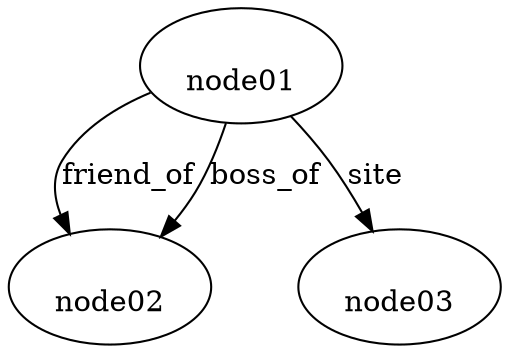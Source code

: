 digraph "output/datatype" {
"node01" [label="\lnode01\l" prop_int="1234" prop_double="1234.0" prop_string="1234" prop_string_2="abcd"]
"node02" [label="\lnode02\l" prop_int="1234" prop_double="1234.0" prop_string="1234" prop_string_2="abcd"]
"node01" -> "node02" [label="friend_of\l" prop_int="1234" prop_double="1234.0" prop_string="1234" prop_string_2="abcd"]
"node01" -> "node02" [label="boss_of\l" prop_int="1234" prop_double="1234.0" prop_string="1234" prop_string_2="abcd"]
"node03" [label="\lnode03\l" prop_url="http://abc.abc/abc"]
"node01" -> "node03" [label="site\l" prop_url="http://abc.abc/abc"]
}
